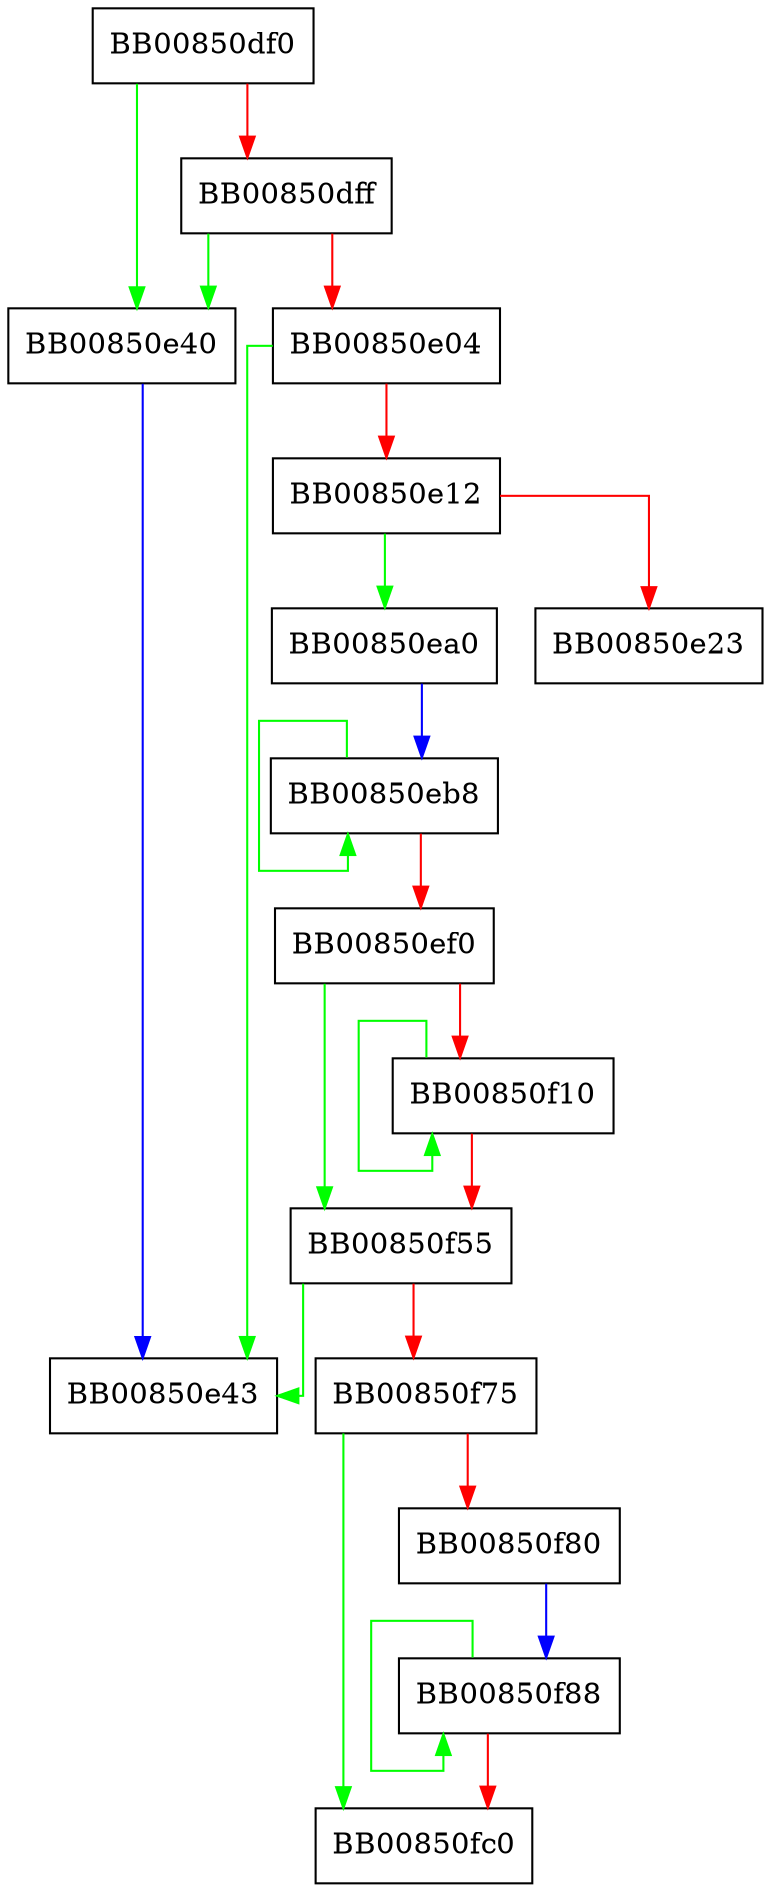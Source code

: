 digraph SipHash_Final {
  node [shape="box"];
  graph [splines=ortho];
  BB00850df0 -> BB00850e40 [color="green"];
  BB00850df0 -> BB00850dff [color="red"];
  BB00850dff -> BB00850e40 [color="green"];
  BB00850dff -> BB00850e04 [color="red"];
  BB00850e04 -> BB00850e43 [color="green"];
  BB00850e04 -> BB00850e12 [color="red"];
  BB00850e12 -> BB00850ea0 [color="green"];
  BB00850e12 -> BB00850e23 [color="red"];
  BB00850e40 -> BB00850e43 [color="blue"];
  BB00850ea0 -> BB00850eb8 [color="blue"];
  BB00850eb8 -> BB00850eb8 [color="green"];
  BB00850eb8 -> BB00850ef0 [color="red"];
  BB00850ef0 -> BB00850f55 [color="green"];
  BB00850ef0 -> BB00850f10 [color="red"];
  BB00850f10 -> BB00850f10 [color="green"];
  BB00850f10 -> BB00850f55 [color="red"];
  BB00850f55 -> BB00850e43 [color="green"];
  BB00850f55 -> BB00850f75 [color="red"];
  BB00850f75 -> BB00850fc0 [color="green"];
  BB00850f75 -> BB00850f80 [color="red"];
  BB00850f80 -> BB00850f88 [color="blue"];
  BB00850f88 -> BB00850f88 [color="green"];
  BB00850f88 -> BB00850fc0 [color="red"];
}